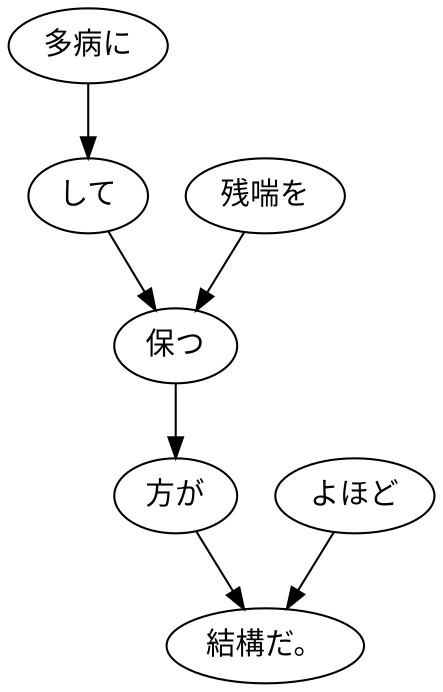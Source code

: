 digraph graph4544 {
	node0 [label="多病に"];
	node1 [label="して"];
	node2 [label="残喘を"];
	node3 [label="保つ"];
	node4 [label="方が"];
	node5 [label="よほど"];
	node6 [label="結構だ。"];
	node0 -> node1;
	node1 -> node3;
	node2 -> node3;
	node3 -> node4;
	node4 -> node6;
	node5 -> node6;
}
